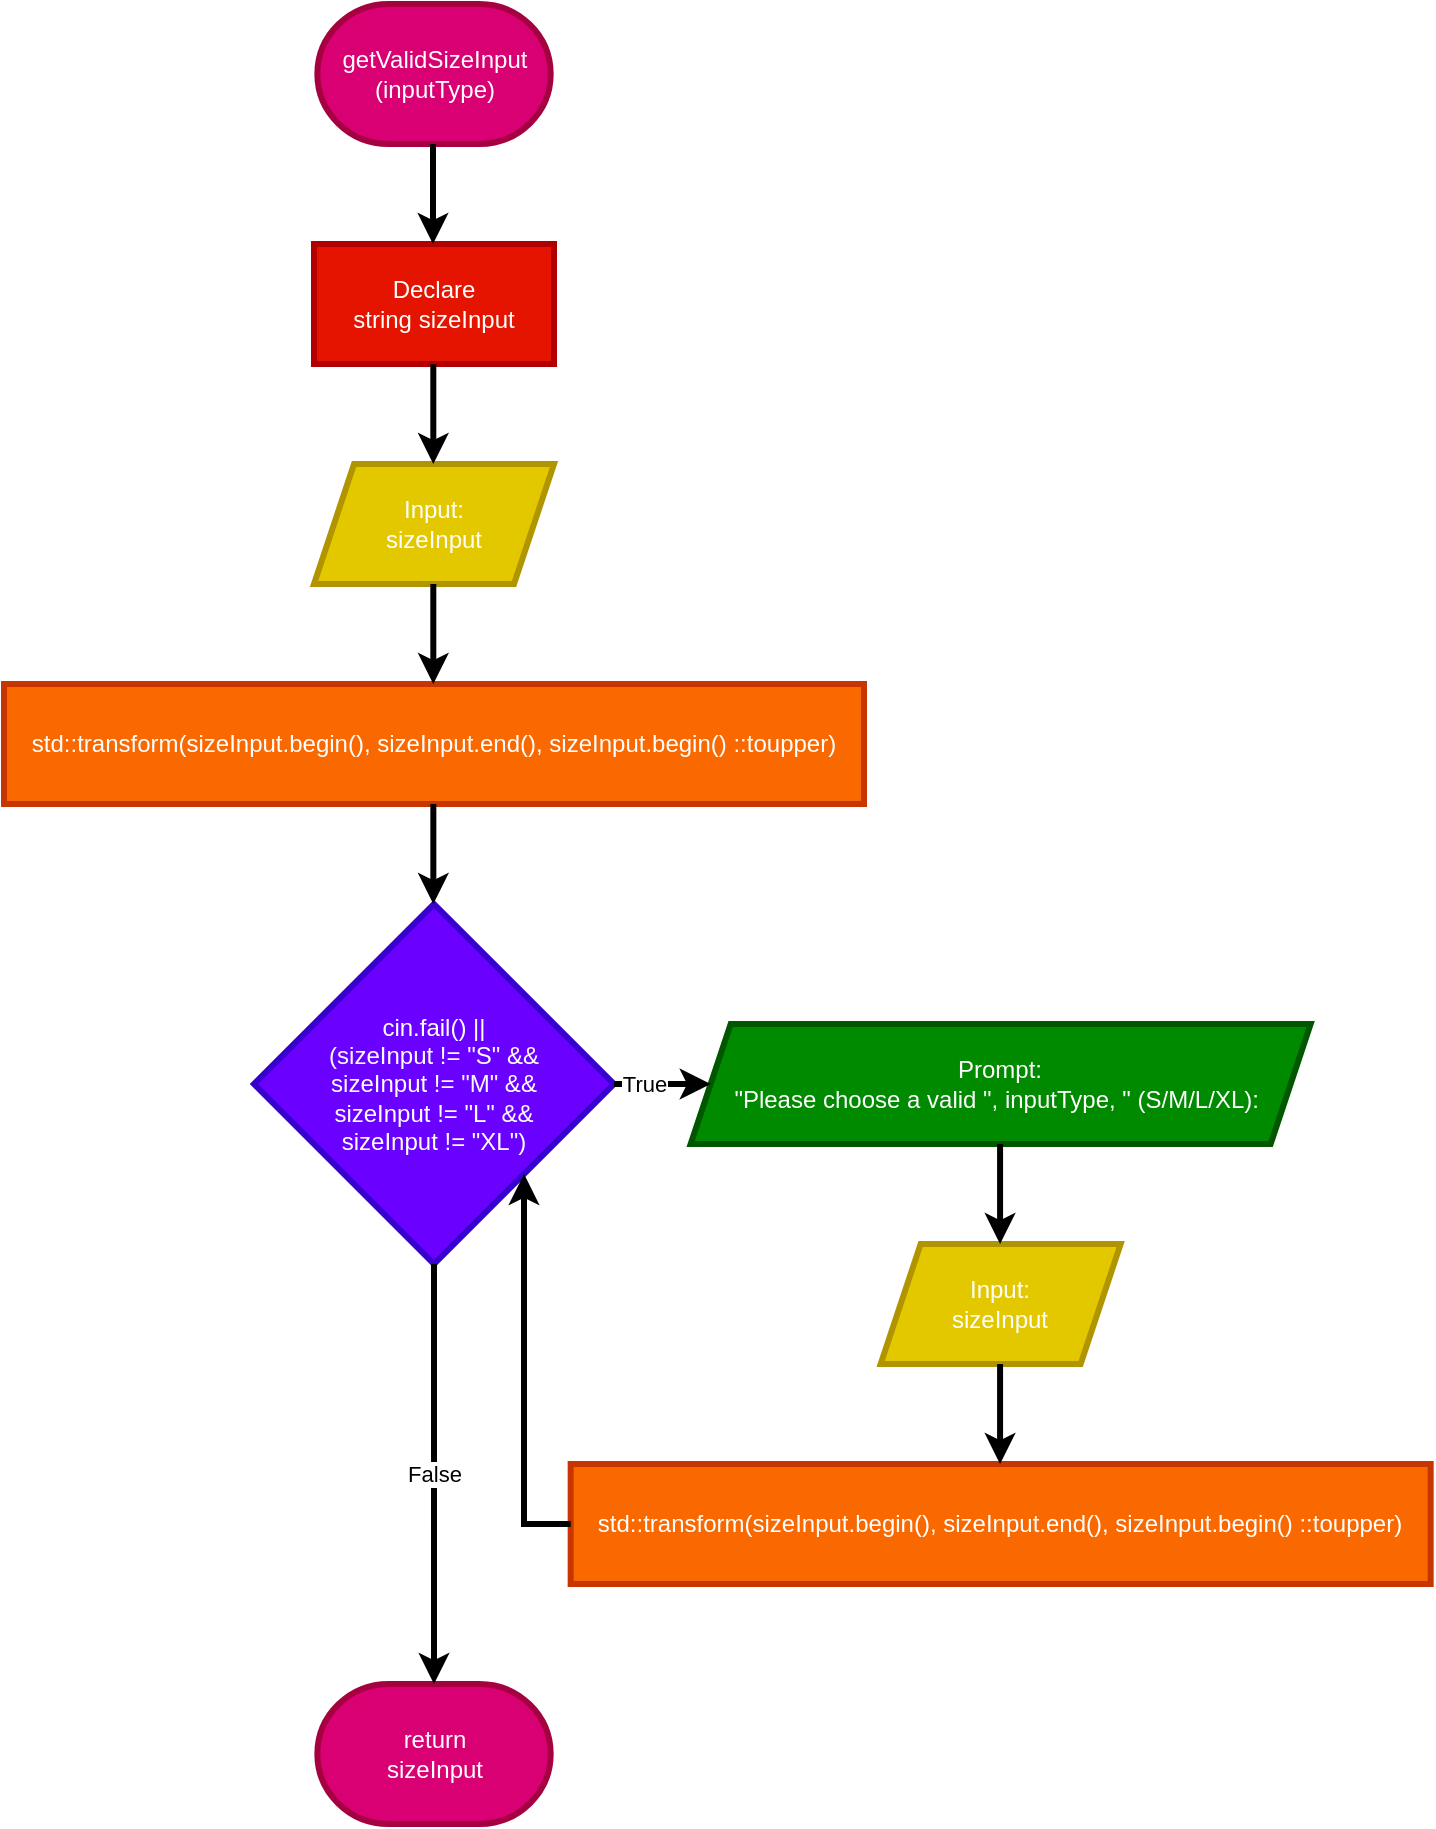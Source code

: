 <mxfile>
    <diagram id="gQEVzqmX4IWsrI7nIyBp" name="Page-1">
        <mxGraphModel dx="861" dy="435" grid="1" gridSize="10" guides="1" tooltips="1" connect="1" arrows="1" fold="1" page="1" pageScale="1" pageWidth="827" pageHeight="1169" math="0" shadow="0">
            <root>
                <mxCell id="0"/>
                <mxCell id="1" parent="0"/>
                <mxCell id="2" value="getValidSizeInput&lt;br&gt;(inputType)" style="strokeWidth=3;html=1;shape=mxgraph.flowchart.terminator;whiteSpace=wrap;fillColor=#d80073;fontColor=#ffffff;strokeColor=#A50040;" vertex="1" parent="1">
                    <mxGeometry x="176.67" y="10" width="116.67" height="70" as="geometry"/>
                </mxCell>
                <mxCell id="3" value="Declare&lt;br&gt;string sizeInput" style="whiteSpace=wrap;html=1;fillColor=#e51400;fontColor=#ffffff;strokeColor=#B20000;strokeWidth=3;" vertex="1" parent="1">
                    <mxGeometry x="175" y="130" width="120" height="60" as="geometry"/>
                </mxCell>
                <mxCell id="4" value="&lt;font style=&quot;color: rgb(255, 255, 255);&quot;&gt;Input:&lt;/font&gt;&lt;div&gt;&lt;font style=&quot;color: rgb(255, 255, 255);&quot;&gt;sizeInput&lt;/font&gt;&lt;/div&gt;" style="shape=parallelogram;perimeter=parallelogramPerimeter;whiteSpace=wrap;html=1;fixedSize=1;fillColor=#e3c800;fontColor=#FFFFFF;strokeColor=#B09500;strokeWidth=3;" vertex="1" parent="1">
                    <mxGeometry x="175.01" y="240" width="120" height="60" as="geometry"/>
                </mxCell>
                <mxCell id="6" value="std::transform(sizeInput.begin(), sizeInput.end(), sizeInput.begin() ::toupper)" style="whiteSpace=wrap;html=1;fillColor=#fa6800;fontColor=#FFFFFF;strokeColor=#C73500;strokeWidth=3;" vertex="1" parent="1">
                    <mxGeometry x="20" y="350" width="430" height="60" as="geometry"/>
                </mxCell>
                <mxCell id="7" value="cin.fail() ||&lt;br&gt;(sizeInput != &quot;S&quot; &amp;amp;&amp;amp;&lt;br&gt;sizeInput != &quot;M&quot; &amp;amp;&amp;amp;&lt;br&gt;sizeInput != &quot;L&quot; &amp;amp;&amp;amp;&lt;br&gt;sizeInput != &quot;XL&quot;)" style="rhombus;whiteSpace=wrap;html=1;fillColor=#6a00ff;fontColor=#ffffff;strokeColor=#3700CC;strokeWidth=3;" vertex="1" parent="1">
                    <mxGeometry x="145" y="460" width="180" height="180" as="geometry"/>
                </mxCell>
                <mxCell id="9" value="Prompt:&lt;br&gt;&quot;Please choose a valid &quot;, inputType, &quot; (S/M/L/XL):&amp;nbsp;" style="shape=parallelogram;perimeter=parallelogramPerimeter;whiteSpace=wrap;html=1;fixedSize=1;fillColor=#008a00;fontColor=#ffffff;strokeColor=#005700;strokeWidth=3;" vertex="1" parent="1">
                    <mxGeometry x="363.33" y="520" width="310" height="60" as="geometry"/>
                </mxCell>
                <mxCell id="10" value="&lt;font style=&quot;color: rgb(255, 255, 255);&quot;&gt;Input:&lt;br&gt;sizeInput&lt;/font&gt;" style="shape=parallelogram;perimeter=parallelogramPerimeter;whiteSpace=wrap;html=1;fixedSize=1;fillColor=#e3c800;fontColor=#000000;strokeColor=#B09500;strokeWidth=3;" vertex="1" parent="1">
                    <mxGeometry x="458.33" y="630" width="120" height="60" as="geometry"/>
                </mxCell>
                <mxCell id="11" value="std::transform(sizeInput.begin(), sizeInput.end(), sizeInput.begin() ::toupper)" style="whiteSpace=wrap;html=1;fillColor=#fa6800;fontColor=#FFFFFF;strokeColor=#C73500;strokeWidth=3;" vertex="1" parent="1">
                    <mxGeometry x="303.33" y="740" width="430" height="60" as="geometry"/>
                </mxCell>
                <mxCell id="12" value="return&lt;br&gt;sizeInput" style="strokeWidth=3;html=1;shape=mxgraph.flowchart.terminator;whiteSpace=wrap;fillColor=#d80073;fontColor=#ffffff;strokeColor=#A50040;" vertex="1" parent="1">
                    <mxGeometry x="176.67" y="850" width="116.67" height="70" as="geometry"/>
                </mxCell>
                <mxCell id="13" value="" style="edgeStyle=none;orthogonalLoop=1;jettySize=auto;html=1;strokeWidth=3;" edge="1" parent="1">
                    <mxGeometry width="100" relative="1" as="geometry">
                        <mxPoint x="234.5" y="80" as="sourcePoint"/>
                        <mxPoint x="234.5" y="130" as="targetPoint"/>
                        <Array as="points"/>
                    </mxGeometry>
                </mxCell>
                <mxCell id="14" value="" style="edgeStyle=none;orthogonalLoop=1;jettySize=auto;html=1;strokeWidth=3;" edge="1" parent="1">
                    <mxGeometry width="100" relative="1" as="geometry">
                        <mxPoint x="234.66" y="190" as="sourcePoint"/>
                        <mxPoint x="234.66" y="240" as="targetPoint"/>
                        <Array as="points"/>
                    </mxGeometry>
                </mxCell>
                <mxCell id="15" value="" style="edgeStyle=none;orthogonalLoop=1;jettySize=auto;html=1;strokeWidth=3;" edge="1" parent="1">
                    <mxGeometry width="100" relative="1" as="geometry">
                        <mxPoint x="234.66" y="300" as="sourcePoint"/>
                        <mxPoint x="234.66" y="350" as="targetPoint"/>
                        <Array as="points"/>
                    </mxGeometry>
                </mxCell>
                <mxCell id="16" value="" style="edgeStyle=none;orthogonalLoop=1;jettySize=auto;html=1;strokeWidth=3;" edge="1" parent="1">
                    <mxGeometry width="100" relative="1" as="geometry">
                        <mxPoint x="234.67" y="410" as="sourcePoint"/>
                        <mxPoint x="234.67" y="460" as="targetPoint"/>
                        <Array as="points"/>
                    </mxGeometry>
                </mxCell>
                <mxCell id="18" value="" style="edgeStyle=none;orthogonalLoop=1;jettySize=auto;html=1;strokeWidth=3;" edge="1" parent="1">
                    <mxGeometry width="100" relative="1" as="geometry">
                        <mxPoint x="518.04" y="580" as="sourcePoint"/>
                        <mxPoint x="518.04" y="630" as="targetPoint"/>
                        <Array as="points"/>
                    </mxGeometry>
                </mxCell>
                <mxCell id="19" value="" style="edgeStyle=none;orthogonalLoop=1;jettySize=auto;html=1;strokeWidth=3;" edge="1" parent="1">
                    <mxGeometry width="100" relative="1" as="geometry">
                        <mxPoint x="518.04" y="690" as="sourcePoint"/>
                        <mxPoint x="518.04" y="740" as="targetPoint"/>
                        <Array as="points"/>
                    </mxGeometry>
                </mxCell>
                <mxCell id="22" value="" style="edgeStyle=none;orthogonalLoop=1;jettySize=auto;html=1;strokeWidth=3;entryX=1;entryY=1;entryDx=0;entryDy=0;exitX=0;exitY=0.5;exitDx=0;exitDy=0;rounded=0;curved=0;" edge="1" parent="1" source="11" target="7">
                    <mxGeometry width="100" relative="1" as="geometry">
                        <mxPoint x="280" y="770" as="sourcePoint"/>
                        <mxPoint x="528.04" y="750" as="targetPoint"/>
                        <Array as="points">
                            <mxPoint x="280" y="770"/>
                        </Array>
                    </mxGeometry>
                </mxCell>
                <mxCell id="23" value="True" style="edgeStyle=none;orthogonalLoop=1;jettySize=auto;html=1;strokeWidth=3;exitX=1;exitY=0.5;exitDx=0;exitDy=0;entryX=0;entryY=0.5;entryDx=0;entryDy=0;" edge="1" parent="1" source="7" target="9">
                    <mxGeometry x="-0.379" width="100" relative="1" as="geometry">
                        <mxPoint x="290" y="590" as="sourcePoint"/>
                        <mxPoint x="390" y="590" as="targetPoint"/>
                        <Array as="points"/>
                        <mxPoint as="offset"/>
                    </mxGeometry>
                </mxCell>
                <mxCell id="24" value="False" style="edgeStyle=none;orthogonalLoop=1;jettySize=auto;html=1;exitX=0.5;exitY=1;exitDx=0;exitDy=0;entryX=0.5;entryY=0;entryDx=0;entryDy=0;entryPerimeter=0;strokeWidth=3;" edge="1" parent="1" source="7" target="12">
                    <mxGeometry width="100" relative="1" as="geometry">
                        <mxPoint x="150" y="700" as="sourcePoint"/>
                        <mxPoint x="250" y="700" as="targetPoint"/>
                        <Array as="points"/>
                    </mxGeometry>
                </mxCell>
            </root>
        </mxGraphModel>
    </diagram>
</mxfile>
